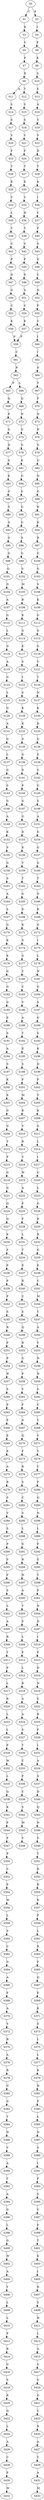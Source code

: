 strict digraph  {
	S0 -> S1 [ label = C ];
	S0 -> S2 [ label = R ];
	S1 -> S3 [ label = K ];
	S2 -> S4 [ label = I ];
	S3 -> S5 [ label = V ];
	S4 -> S6 [ label = F ];
	S5 -> S7 [ label = F ];
	S6 -> S8 [ label = K ];
	S7 -> S9 [ label = R ];
	S8 -> S10 [ label = S ];
	S9 -> S11 [ label = A ];
	S9 -> S12 [ label = T ];
	S10 -> S13 [ label = S ];
	S11 -> S14 [ label = S ];
	S12 -> S15 [ label = S ];
	S13 -> S16 [ label = A ];
	S14 -> S17 [ label = S ];
	S15 -> S18 [ label = S ];
	S16 -> S19 [ label = V ];
	S17 -> S20 [ label = V ];
	S18 -> S21 [ label = V ];
	S19 -> S22 [ label = V ];
	S20 -> S23 [ label = F ];
	S21 -> S24 [ label = F ];
	S22 -> S25 [ label = D ];
	S23 -> S26 [ label = T ];
	S24 -> S27 [ label = T ];
	S25 -> S28 [ label = T ];
	S26 -> S29 [ label = E ];
	S27 -> S30 [ label = E ];
	S28 -> S31 [ label = K ];
	S29 -> S32 [ label = V ];
	S30 -> S33 [ label = V ];
	S31 -> S34 [ label = I ];
	S32 -> S35 [ label = L ];
	S33 -> S36 [ label = H ];
	S34 -> S37 [ label = C ];
	S35 -> S38 [ label = T ];
	S36 -> S39 [ label = T ];
	S37 -> S40 [ label = P ];
	S38 -> S41 [ label = C ];
	S39 -> S42 [ label = C ];
	S40 -> S43 [ label = S ];
	S41 -> S44 [ label = P ];
	S42 -> S45 [ label = P ];
	S43 -> S46 [ label = G ];
	S44 -> S47 [ label = D ];
	S45 -> S48 [ label = D ];
	S46 -> S49 [ label = C ];
	S47 -> S50 [ label = G ];
	S48 -> S51 [ label = G ];
	S49 -> S52 [ label = N ];
	S50 -> S53 [ label = C ];
	S51 -> S54 [ label = C ];
	S52 -> S55 [ label = P ];
	S53 -> S56 [ label = K ];
	S54 -> S57 [ label = K ];
	S55 -> S58 [ label = C ];
	S56 -> S59 [ label = P ];
	S57 -> S59 [ label = P ];
	S58 -> S60 [ label = I ];
	S59 -> S61 [ label = C ];
	S60 -> S62 [ label = I ];
	S61 -> S63 [ label = R ];
	S62 -> S64 [ label = G ];
	S63 -> S65 [ label = P ];
	S63 -> S66 [ label = L ];
	S64 -> S67 [ label = T ];
	S65 -> S68 [ label = Q ];
	S66 -> S69 [ label = Q ];
	S67 -> S70 [ label = F ];
	S68 -> S71 [ label = E ];
	S69 -> S72 [ label = N ];
	S70 -> S73 [ label = Q ];
	S71 -> S74 [ label = G ];
	S72 -> S75 [ label = G ];
	S73 -> S76 [ label = N ];
	S74 -> S77 [ label = D ];
	S75 -> S78 [ label = G ];
	S76 -> S79 [ label = G ];
	S77 -> S80 [ label = G ];
	S78 -> S81 [ label = K ];
	S79 -> S82 [ label = G ];
	S80 -> S83 [ label = K ];
	S81 -> S84 [ label = G ];
	S82 -> S85 [ label = N ];
	S83 -> S86 [ label = G ];
	S84 -> S87 [ label = S ];
	S85 -> S88 [ label = G ];
	S86 -> S89 [ label = S ];
	S87 -> S90 [ label = G ];
	S88 -> S91 [ label = R ];
	S89 -> S92 [ label = G ];
	S90 -> S93 [ label = G ];
	S91 -> S94 [ label = K ];
	S92 -> S95 [ label = S ];
	S93 -> S96 [ label = S ];
	S94 -> S97 [ label = R ];
	S95 -> S98 [ label = G ];
	S96 -> S99 [ label = G ];
	S97 -> S100 [ label = G ];
	S98 -> S101 [ label = Q ];
	S99 -> S102 [ label = S ];
	S100 -> S103 [ label = G ];
	S101 -> S104 [ label = G ];
	S102 -> S105 [ label = M ];
	S103 -> S106 [ label = S ];
	S104 -> S107 [ label = A ];
	S105 -> S108 [ label = R ];
	S106 -> S109 [ label = K ];
	S107 -> S110 [ label = G ];
	S108 -> S111 [ label = K ];
	S109 -> S112 [ label = G ];
	S110 -> S113 [ label = L ];
	S111 -> S114 [ label = G ];
	S112 -> S115 [ label = G ];
	S113 -> S116 [ label = G ];
	S114 -> S117 [ label = E ];
	S115 -> S118 [ label = G ];
	S116 -> S119 [ label = A ];
	S117 -> S120 [ label = S ];
	S118 -> S121 [ label = V ];
	S119 -> S122 [ label = G ];
	S120 -> S123 [ label = I ];
	S121 -> S124 [ label = T ];
	S122 -> S125 [ label = L ];
	S123 -> S126 [ label = S ];
	S124 -> S127 [ label = N ];
	S125 -> S128 [ label = G ];
	S126 -> S129 [ label = K ];
	S127 -> S130 [ label = K ];
	S128 -> S131 [ label = A ];
	S129 -> S132 [ label = K ];
	S130 -> S133 [ label = D ];
	S131 -> S134 [ label = G ];
	S132 -> S135 [ label = G ];
	S133 -> S136 [ label = G ];
	S134 -> S137 [ label = L ];
	S135 -> S138 [ label = G ];
	S136 -> S139 [ label = S ];
	S137 -> S140 [ label = G ];
	S138 -> S141 [ label = D ];
	S139 -> S142 [ label = S ];
	S140 -> S143 [ label = S ];
	S141 -> S144 [ label = P ];
	S142 -> S145 [ label = G ];
	S143 -> S146 [ label = G ];
	S144 -> S147 [ label = G ];
	S145 -> S148 [ label = S ];
	S146 -> S149 [ label = A ];
	S147 -> S150 [ label = G ];
	S148 -> S151 [ label = A ];
	S149 -> S152 [ label = K ];
	S150 -> S153 [ label = D ];
	S151 -> S154 [ label = G ];
	S152 -> S155 [ label = S ];
	S153 -> S156 [ label = K ];
	S154 -> S157 [ label = G ];
	S155 -> S158 [ label = G ];
	S156 -> S159 [ label = T ];
	S157 -> S160 [ label = G ];
	S158 -> S161 [ label = S ];
	S159 -> S162 [ label = T ];
	S160 -> S163 [ label = T ];
	S161 -> S164 [ label = A ];
	S162 -> S165 [ label = G ];
	S163 -> S166 [ label = G ];
	S164 -> S167 [ label = S ];
	S165 -> S168 [ label = D ];
	S166 -> S169 [ label = R ];
	S167 -> S170 [ label = G ];
	S168 -> S171 [ label = K ];
	S169 -> S172 [ label = G ];
	S170 -> S173 [ label = K ];
	S171 -> S174 [ label = S ];
	S172 -> S175 [ label = I ];
	S173 -> S176 [ label = K ];
	S174 -> S177 [ label = G ];
	S175 -> S178 [ label = L ];
	S176 -> S179 [ label = G ];
	S177 -> S180 [ label = Y ];
	S178 -> S181 [ label = N ];
	S179 -> S182 [ label = G ];
	S180 -> S183 [ label = C ];
	S181 -> S184 [ label = G ];
	S182 -> S185 [ label = G ];
	S183 -> S186 [ label = V ];
	S184 -> S187 [ label = S ];
	S185 -> S188 [ label = E ];
	S186 -> S189 [ label = A ];
	S187 -> S190 [ label = G ];
	S188 -> S191 [ label = S ];
	S189 -> S192 [ label = T ];
	S190 -> S193 [ label = S ];
	S191 -> S194 [ label = A ];
	S192 -> S195 [ label = E ];
	S193 -> S196 [ label = K ];
	S194 -> S197 [ label = S ];
	S195 -> S198 [ label = S ];
	S196 -> S199 [ label = D ];
	S197 -> S200 [ label = K ];
	S198 -> S201 [ label = F ];
	S199 -> S202 [ label = P ];
	S200 -> S203 [ label = K ];
	S201 -> S204 [ label = M ];
	S202 -> S205 [ label = V ];
	S203 -> S206 [ label = G ];
	S204 -> S207 [ label = R ];
	S205 -> S208 [ label = K ];
	S206 -> S209 [ label = G ];
	S207 -> S210 [ label = V ];
	S208 -> S211 [ label = G ];
	S209 -> S212 [ label = T ];
	S210 -> S213 [ label = R ];
	S211 -> S214 [ label = L ];
	S212 -> S215 [ label = P ];
	S213 -> S216 [ label = V ];
	S214 -> S217 [ label = I ];
	S215 -> S218 [ label = G ];
	S216 -> S219 [ label = W ];
	S217 -> S220 [ label = G ];
	S218 -> S221 [ label = G ];
	S219 -> S222 [ label = A ];
	S220 -> S223 [ label = L ];
	S221 -> S224 [ label = Q ];
	S222 -> S225 [ label = P ];
	S223 -> S226 [ label = G ];
	S224 -> S227 [ label = Q ];
	S225 -> S228 [ label = F ];
	S226 -> S229 [ label = R ];
	S227 -> S230 [ label = K ];
	S228 -> S231 [ label = L ];
	S229 -> S232 [ label = R ];
	S230 -> S233 [ label = S ];
	S231 -> S234 [ label = T ];
	S232 -> S235 [ label = G ];
	S233 -> S236 [ label = P ];
	S234 -> S237 [ label = E ];
	S235 -> S238 [ label = E ];
	S236 -> S239 [ label = P ];
	S237 -> S240 [ label = R ];
	S238 -> S241 [ label = C ];
	S239 -> S242 [ label = P ];
	S240 -> S243 [ label = C ];
	S241 -> S244 [ label = M ];
	S242 -> S245 [ label = S ];
	S243 -> S246 [ label = S ];
	S244 -> S247 [ label = T ];
	S245 -> S248 [ label = R ];
	S246 -> S249 [ label = Q ];
	S247 -> S250 [ label = A ];
	S248 -> S251 [ label = P ];
	S249 -> S252 [ label = R ];
	S250 -> S253 [ label = Y ];
	S251 -> S254 [ label = P ];
	S252 -> S255 [ label = G ];
	S253 -> S256 [ label = N ];
	S254 -> S257 [ label = H ];
	S255 -> S258 [ label = P ];
	S256 -> S259 [ label = N ];
	S257 -> S260 [ label = S ];
	S258 -> S261 [ label = V ];
	S259 -> S262 [ label = S ];
	S260 -> S263 [ label = P ];
	S261 -> S264 [ label = F ];
	S262 -> S265 [ label = C ];
	S263 -> S266 [ label = P ];
	S264 -> S267 [ label = A ];
	S265 -> S268 [ label = Y ];
	S266 -> S269 [ label = E ];
	S267 -> S270 [ label = Q ];
	S268 -> S271 [ label = V ];
	S269 -> S272 [ label = K ];
	S270 -> S273 [ label = F ];
	S271 -> S274 [ label = Y ];
	S272 -> S275 [ label = A ];
	S273 -> S276 [ label = R ];
	S274 -> S277 [ label = V ];
	S275 -> S278 [ label = R ];
	S276 -> S279 [ label = S ];
	S277 -> S280 [ label = P ];
	S278 -> S281 [ label = S ];
	S279 -> S282 [ label = C ];
	S280 -> S283 [ label = Q ];
	S281 -> S284 [ label = V ];
	S282 -> S285 [ label = S ];
	S283 -> S286 [ label = N ];
	S284 -> S287 [ label = S ];
	S285 -> S288 [ label = L ];
	S286 -> S289 [ label = L ];
	S287 -> S290 [ label = P ];
	S288 -> S291 [ label = G ];
	S289 -> S292 [ label = F ];
	S290 -> S293 [ label = S ];
	S291 -> S294 [ label = R ];
	S292 -> S295 [ label = S ];
	S293 -> S296 [ label = F ];
	S294 -> S297 [ label = H ];
	S295 -> S298 [ label = T ];
	S296 -> S299 [ label = S ];
	S297 -> S300 [ label = A ];
	S298 -> S301 [ label = P ];
	S299 -> S302 [ label = L ];
	S300 -> S303 [ label = T ];
	S301 -> S304 [ label = N ];
	S302 -> S305 [ label = A ];
	S303 -> S306 [ label = S ];
	S304 -> S307 [ label = D ];
	S305 -> S308 [ label = R ];
	S306 -> S309 [ label = L ];
	S307 -> S310 [ label = I ];
	S308 -> S311 [ label = T ];
	S309 -> S312 [ label = F ];
	S310 -> S313 [ label = F ];
	S311 -> S314 [ label = P ];
	S312 -> S315 [ label = L ];
	S313 -> S316 [ label = D ];
	S314 -> S317 [ label = L ];
	S315 -> S318 [ label = R ];
	S316 -> S319 [ label = N ];
	S317 -> S320 [ label = R ];
	S318 -> S321 [ label = A ];
	S319 -> S322 [ label = S ];
	S320 -> S323 [ label = L ];
	S321 -> S324 [ label = A ];
	S322 -> S325 [ label = R ];
	S323 -> S326 [ label = L ];
	S324 -> S327 [ label = S ];
	S325 -> S328 [ label = F ];
	S326 -> S329 [ label = P ];
	S327 -> S330 [ label = T ];
	S328 -> S331 [ label = I ];
	S329 -> S332 [ label = W ];
	S330 -> S333 [ label = C ];
	S331 -> S334 [ label = A ];
	S332 -> S335 [ label = L ];
	S333 -> S336 [ label = P ];
	S334 -> S337 [ label = S ];
	S335 -> S338 [ label = Q ];
	S336 -> S339 [ label = C ];
	S337 -> S340 [ label = D ];
	S338 -> S341 [ label = K ];
	S339 -> S342 [ label = S ];
	S340 -> S343 [ label = Q ];
	S341 -> S344 [ label = P ];
	S342 -> S345 [ label = M ];
	S343 -> S346 [ label = N ];
	S344 -> S347 [ label = F ];
	S345 -> S348 [ label = V ];
	S346 -> S349 [ label = S ];
	S347 -> S350 [ label = P ];
	S349 -> S351 [ label = Y ];
	S350 -> S352 [ label = C ];
	S351 -> S353 [ label = R ];
	S352 -> S354 [ label = P ];
	S353 -> S355 [ label = R ];
	S354 -> S356 [ label = W ];
	S355 -> S357 [ label = K ];
	S356 -> S358 [ label = L ];
	S357 -> S359 [ label = P ];
	S358 -> S360 [ label = S ];
	S359 -> S361 [ label = L ];
	S360 -> S362 [ label = C ];
	S361 -> S363 [ label = R ];
	S362 -> S364 [ label = G ];
	S363 -> S365 [ label = F ];
	S364 -> S366 [ label = A ];
	S365 -> S367 [ label = Q ];
	S366 -> S368 [ label = F ];
	S367 -> S369 [ label = E ];
	S368 -> S370 [ label = A ];
	S369 -> S371 [ label = K ];
	S370 -> S372 [ label = V ];
	S371 -> S373 [ label = S ];
	S372 -> S374 [ label = R ];
	S373 -> S375 [ label = L ];
	S374 -> S376 [ label = A ];
	S375 -> S377 [ label = L ];
	S376 -> S378 [ label = R ];
	S377 -> S379 [ label = K ];
	S378 -> S380 [ label = G ];
	S379 -> S381 [ label = H ];
	S380 -> S382 [ label = G ];
	S381 -> S383 [ label = P ];
	S382 -> S384 [ label = T ];
	S383 -> S385 [ label = L ];
	S384 -> S386 [ label = N ];
	S385 -> S387 [ label = N ];
	S386 -> S388 [ label = V ];
	S387 -> S389 [ label = S ];
	S388 -> S390 [ label = A ];
	S389 -> S391 [ label = I ];
	S390 -> S392 [ label = T ];
	S391 -> S393 [ label = P ];
	S392 -> S394 [ label = A ];
	S393 -> S395 [ label = S ];
	S394 -> S396 [ label = G ];
	S395 -> S397 [ label = V ];
	S396 -> S398 [ label = L ];
	S397 -> S399 [ label = F ];
	S398 -> S400 [ label = G ];
	S399 -> S401 [ label = T ];
	S400 -> S402 [ label = W ];
	S401 -> S403 [ label = K ];
	S402 -> S404 [ label = A ];
	S403 -> S405 [ label = I ];
	S404 -> S406 [ label = Y ];
	S405 -> S407 [ label = R ];
	S406 -> S408 [ label = L ];
	S407 -> S409 [ label = S ];
	S408 -> S410 [ label = L ];
	S409 -> S411 [ label = H ];
	S410 -> S412 [ label = P ];
	S411 -> S413 [ label = L ];
	S412 -> S414 [ label = R ];
	S413 -> S415 [ label = A ];
	S414 -> S416 [ label = G ];
	S415 -> S417 [ label = S ];
	S416 -> S418 [ label = S ];
	S417 -> S419 [ label = S ];
	S418 -> S420 [ label = R ];
	S419 -> S421 [ label = G ];
	S420 -> S422 [ label = Q ];
	S421 -> S423 [ label = C ];
	S422 -> S424 [ label = L ];
	S423 -> S425 [ label = R ];
	S424 -> S426 [ label = A ];
	S425 -> S427 [ label = A ];
	S426 -> S428 [ label = C ];
	S427 -> S429 [ label = T ];
	S428 -> S430 [ label = P ];
	S429 -> S431 [ label = A ];
	S430 -> S432 [ label = M ];
	S431 -> S433 [ label = M ];
}
